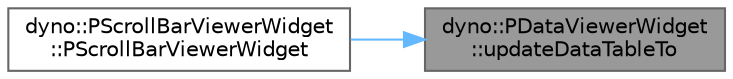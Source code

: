 digraph "dyno::PDataViewerWidget::updateDataTableTo"
{
 // LATEX_PDF_SIZE
  bgcolor="transparent";
  edge [fontname=Helvetica,fontsize=10,labelfontname=Helvetica,labelfontsize=10];
  node [fontname=Helvetica,fontsize=10,shape=box,height=0.2,width=0.4];
  rankdir="RL";
  Node1 [id="Node000001",label="dyno::PDataViewerWidget\l::updateDataTableTo",height=0.2,width=0.4,color="gray40", fillcolor="grey60", style="filled", fontcolor="black",tooltip=" "];
  Node1 -> Node2 [id="edge1_Node000001_Node000002",dir="back",color="steelblue1",style="solid",tooltip=" "];
  Node2 [id="Node000002",label="dyno::PScrollBarViewerWidget\l::PScrollBarViewerWidget",height=0.2,width=0.4,color="grey40", fillcolor="white", style="filled",URL="$classdyno_1_1_p_scroll_bar_viewer_widget.html#a7c355819ca3507b26eb105fffe2caaa6",tooltip=" "];
}
